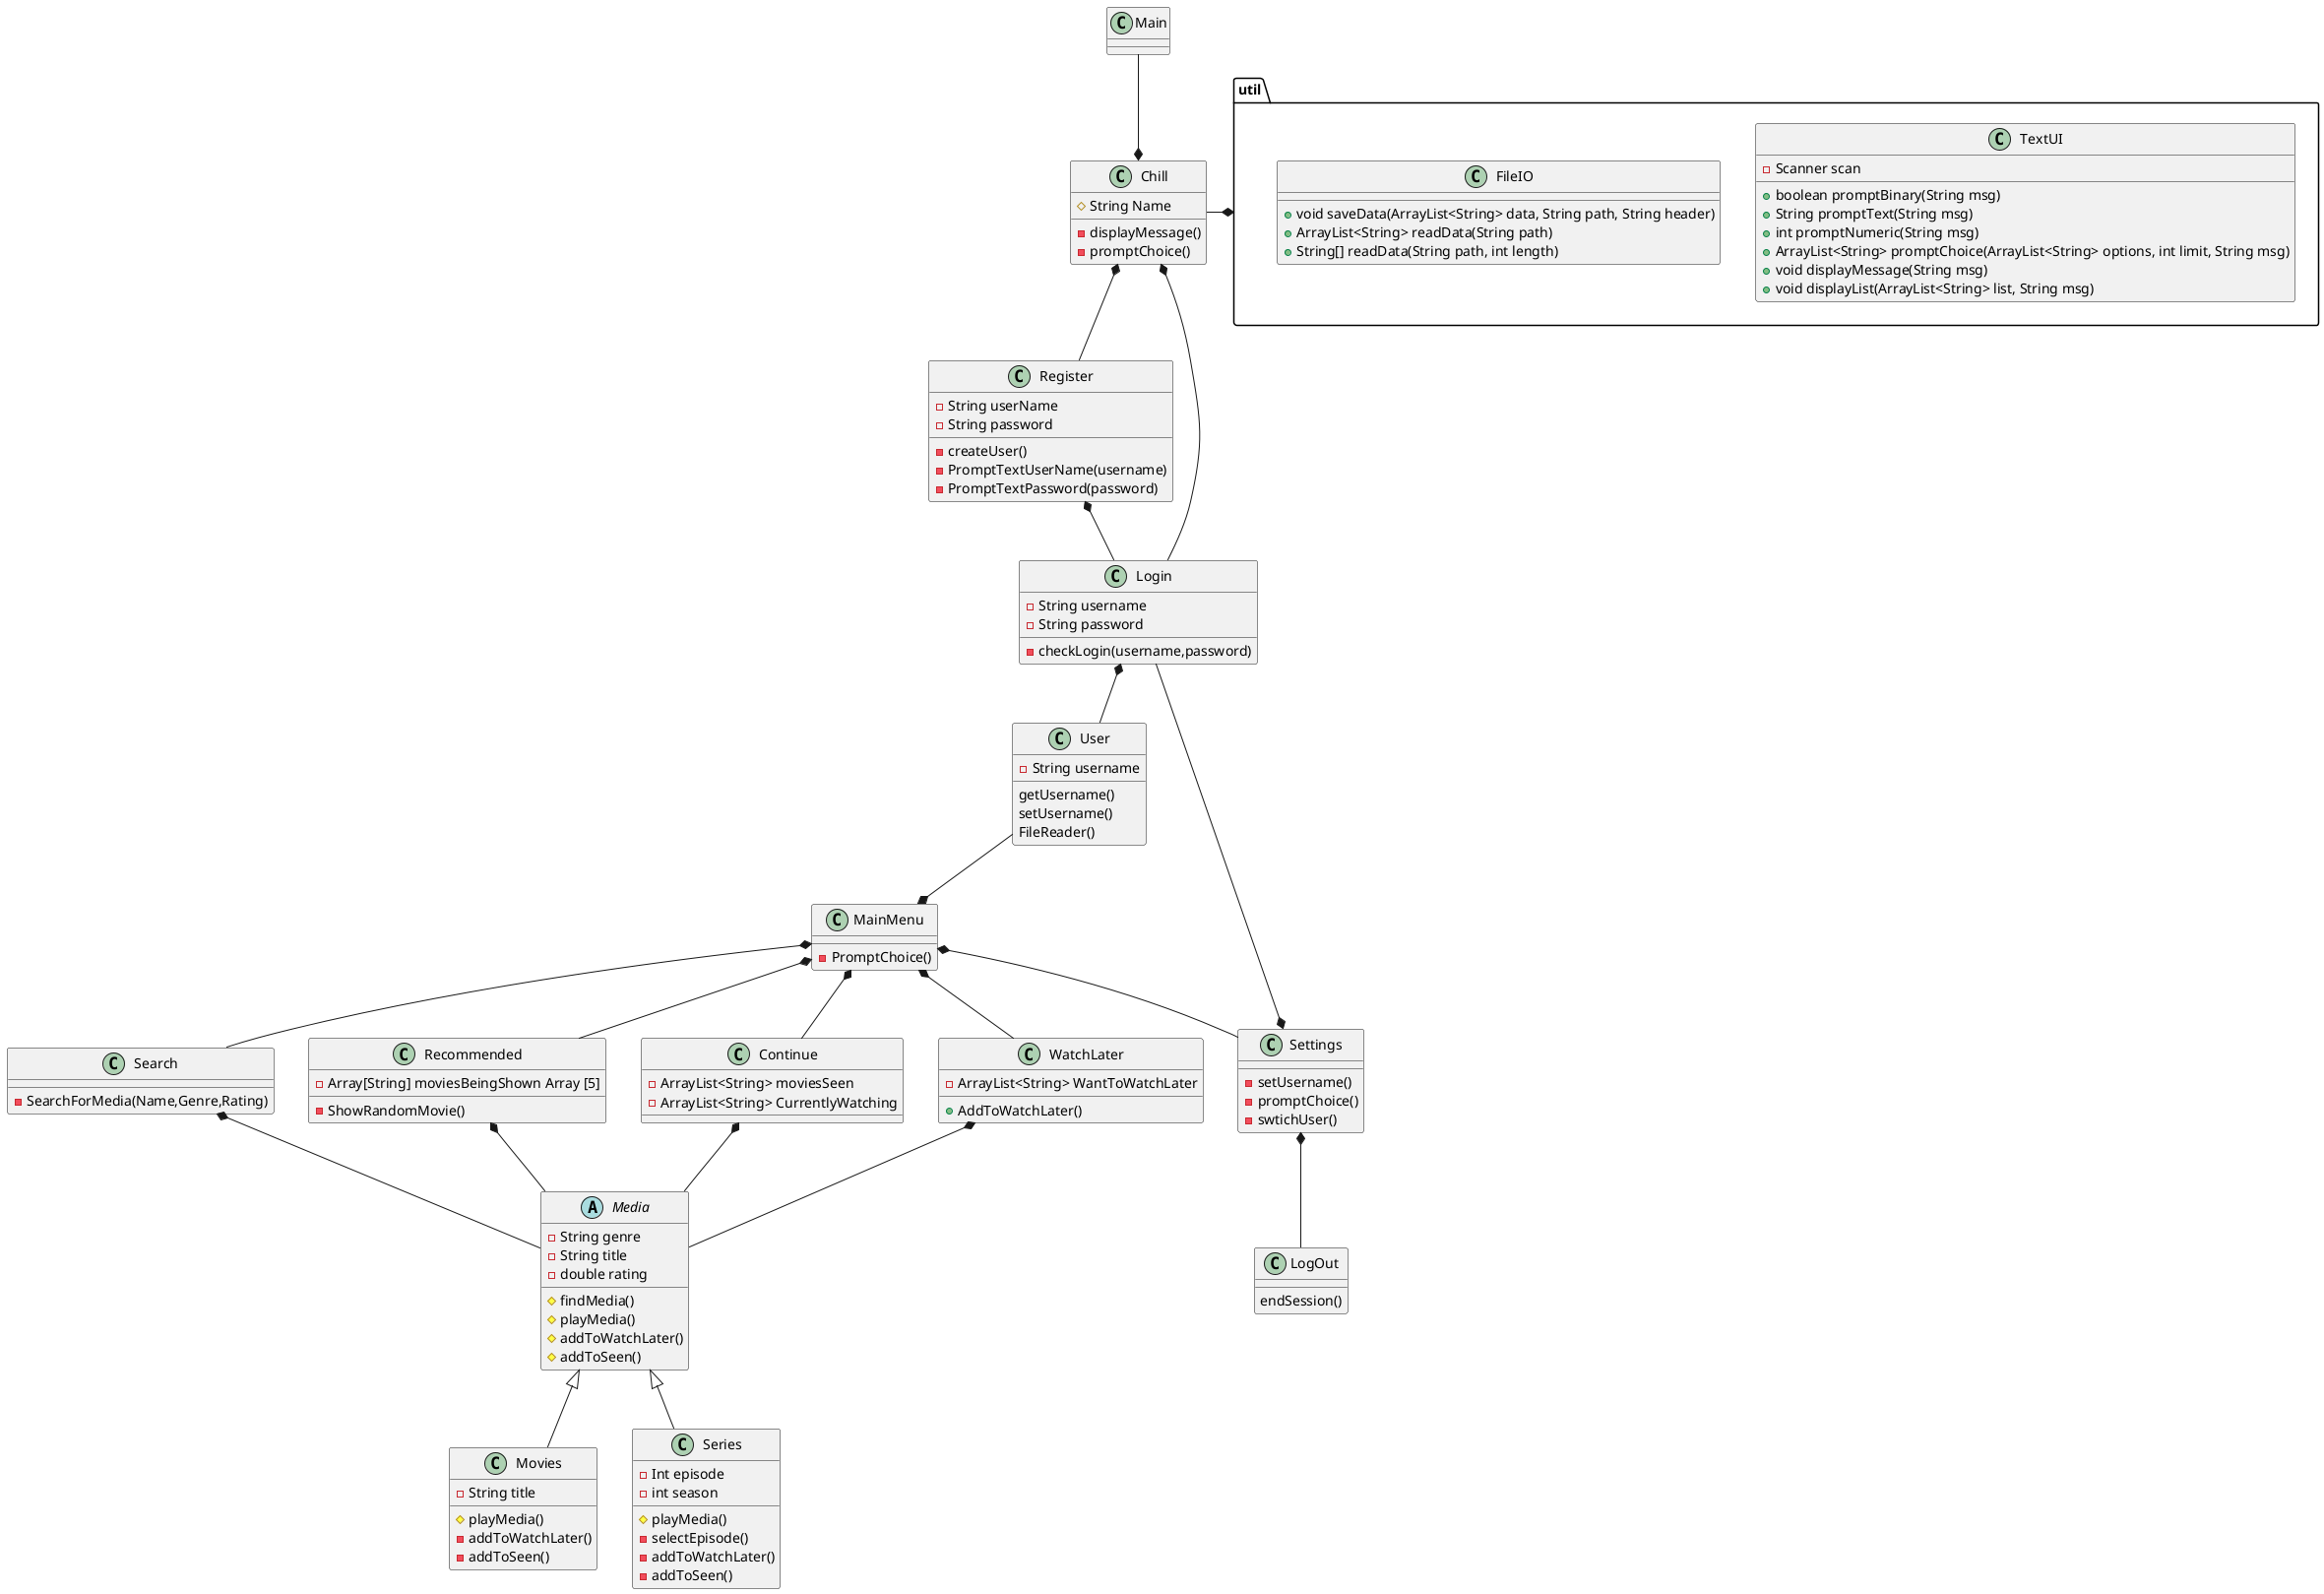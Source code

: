 @startuml
'https://plantuml.com/class-diagram

class Main
class Register
class Login
class MainMenu
class Search
class Recommended
class Continue
abstract class  Media
class WatchLater
class Movies
class Series
class LogOut
class Settings
class User
Login*-- User
Chill *-- Register
Chill *-- Login
Register *-- Login

MainMenu *-- Search
MainMenu *-- Recommended
MainMenu *-- WatchLater
MainMenu *-- Continue
Search *-- Media
Recommended *-- Media
WatchLater  *-- Media
Continue *-- Media
Media <|-- Movies
Media <|--Series
MainMenu *-- Settings
Settings *-- LogOut
Settings *-- Login
Main --* Chill
class Chill{
#String Name

}
abstract class Media{
-String genre
-String title
-double rating
#findMedia()
#playMedia()
#addToWatchLater()
#addToSeen()
}
class Series{
-Int episode
-int season
#playMedia()
-selectEpisode()
-addToWatchLater()
-addToSeen()
}
class Movies{
- String title
# playMedia()
- addToWatchLater()
- addToSeen()
}

class User{
- String username
getUsername()
setUsername()
FileReader()

}
class MainMenu {
-PromptChoice()
}
class Search{
-SearchForMedia(Name,Genre,Rating)
}
class Recommended {
- Array[String] moviesBeingShown Array [5]
-ShowRandomMovie()
}

class Register{
-String userName
-String password

-createUser()
-PromptTextUserName(username)
-PromptTextPassword(password)
}
class Continue{
-ArrayList<String> moviesSeen
-ArrayList<String> CurrentlyWatching

}
class WatchLater{
-ArrayList<String> WantToWatchLater
+AddToWatchLater()
}

class LogOut{
endSession()
}
class Chill{
-displayMessage()
-promptChoice()
}





class Login{
-String username
-String password
-checkLogin(username,password)

}

class Settings{
-setUsername()
-promptChoice()
-swtichUser()
}


package "util"{
class TextUI{
- Scanner scan
+ boolean promptBinary(String msg)
+ String promptText(String msg)
+ int promptNumeric(String msg)
+ ArrayList<String> promptChoice(ArrayList<String> options, int limit, String msg)
+ void displayMessage(String msg)
+ void displayList(ArrayList<String> list, String msg)
}
class FileIO{
+ void saveData(ArrayList<String> data, String path, String header)
+ ArrayList<String> readData(String path)
+ String[] readData(String path, int length)
}
}
Chill -right-* "util"
User -down-* MainMenu

@enduml